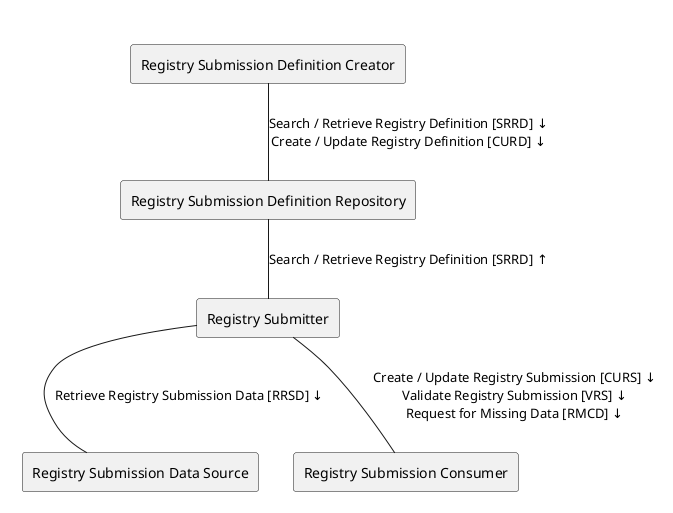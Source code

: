 /'
    This content is automatically generated from CREDS.xml by actorsandtransactions.xslt
'/
@startuml
skinparam FolderBorderColor white
skinparam FolderFontColor white
skinparam Shadowing false
folder Actors {
agent "Registry Submission Definition Creator" as RSDC
agent "Registry Submission Definition Repository" as RSDR
agent "Registry Submitter" as RS
agent "Registry Submission Data Source" as RSDS
agent "Registry Submission Consumer" as RSC
RSDC -- RSDR : "Search / Retrieve Registry Definition [SRRD] ↓\nCreate / Update Registry Definition [CURD] ↓"
RSDR -- RS : "Search / Retrieve Registry Definition [SRRD] ↑"
RS -- RSDS : "Retrieve Registry Submission Data [RRSD] ↓"
RS -- RSC : "Create / Update Registry Submission [CURS] ↓\nValidate Registry Submission [VRS] ↓\nRequest for Missing Data [RMCD] ↓"
}
@enduml
